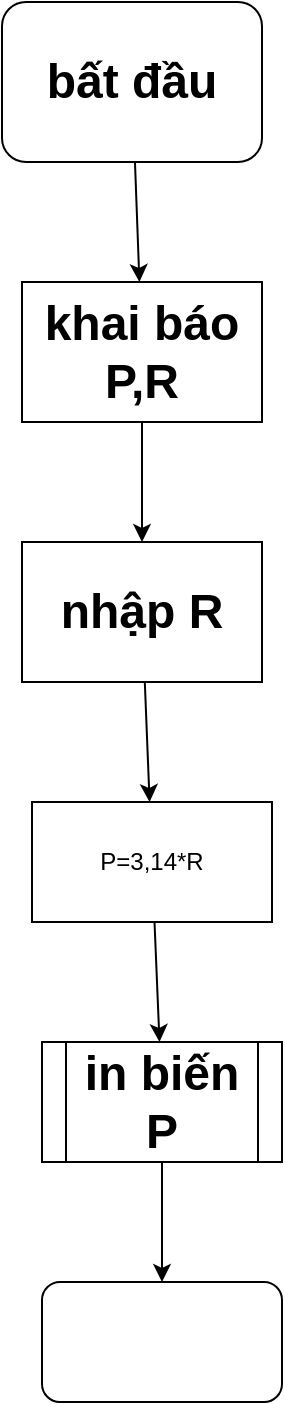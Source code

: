 <mxfile>
    <diagram id="cWSJgGhnmHwPwYWBNdSA" name="Page-1">
        <mxGraphModel dx="1130" dy="792" grid="1" gridSize="10" guides="1" tooltips="1" connect="1" arrows="1" fold="1" page="1" pageScale="1" pageWidth="850" pageHeight="1100" math="0" shadow="0">
            <root>
                <mxCell id="0"/>
                <mxCell id="1" parent="0"/>
                <mxCell id="5" value="" style="edgeStyle=none;html=1;" edge="1" parent="1" source="3" target="4">
                    <mxGeometry relative="1" as="geometry"/>
                </mxCell>
                <mxCell id="3" value="&lt;h1&gt;bất đầu&lt;/h1&gt;" style="rounded=1;whiteSpace=wrap;html=1;" vertex="1" parent="1">
                    <mxGeometry x="350" y="40" width="130" height="80" as="geometry"/>
                </mxCell>
                <mxCell id="7" value="" style="edgeStyle=none;html=1;" edge="1" parent="1" source="4" target="6">
                    <mxGeometry relative="1" as="geometry"/>
                </mxCell>
                <mxCell id="4" value="&lt;h1&gt;khai báo P,R&lt;/h1&gt;" style="rounded=0;whiteSpace=wrap;html=1;" vertex="1" parent="1">
                    <mxGeometry x="360" y="180" width="120" height="70" as="geometry"/>
                </mxCell>
                <mxCell id="9" value="" style="edgeStyle=none;html=1;" edge="1" parent="1" source="6" target="8">
                    <mxGeometry relative="1" as="geometry"/>
                </mxCell>
                <mxCell id="6" value="&lt;h1&gt;nhập R&lt;/h1&gt;" style="whiteSpace=wrap;html=1;rounded=0;" vertex="1" parent="1">
                    <mxGeometry x="360" y="310" width="120" height="70" as="geometry"/>
                </mxCell>
                <mxCell id="14" value="" style="edgeStyle=none;html=1;" edge="1" parent="1" source="8" target="13">
                    <mxGeometry relative="1" as="geometry"/>
                </mxCell>
                <mxCell id="8" value="P=3,14*R" style="whiteSpace=wrap;html=1;rounded=0;" vertex="1" parent="1">
                    <mxGeometry x="365" y="440" width="120" height="60" as="geometry"/>
                </mxCell>
                <mxCell id="16" value="" style="edgeStyle=none;html=1;" edge="1" parent="1" source="13" target="15">
                    <mxGeometry relative="1" as="geometry"/>
                </mxCell>
                <mxCell id="13" value="&lt;h1&gt;in biến P&lt;/h1&gt;" style="shape=process;whiteSpace=wrap;html=1;backgroundOutline=1;" vertex="1" parent="1">
                    <mxGeometry x="370" y="560" width="120" height="60" as="geometry"/>
                </mxCell>
                <mxCell id="15" value="" style="rounded=1;whiteSpace=wrap;html=1;" vertex="1" parent="1">
                    <mxGeometry x="370" y="680" width="120" height="60" as="geometry"/>
                </mxCell>
            </root>
        </mxGraphModel>
    </diagram>
</mxfile>